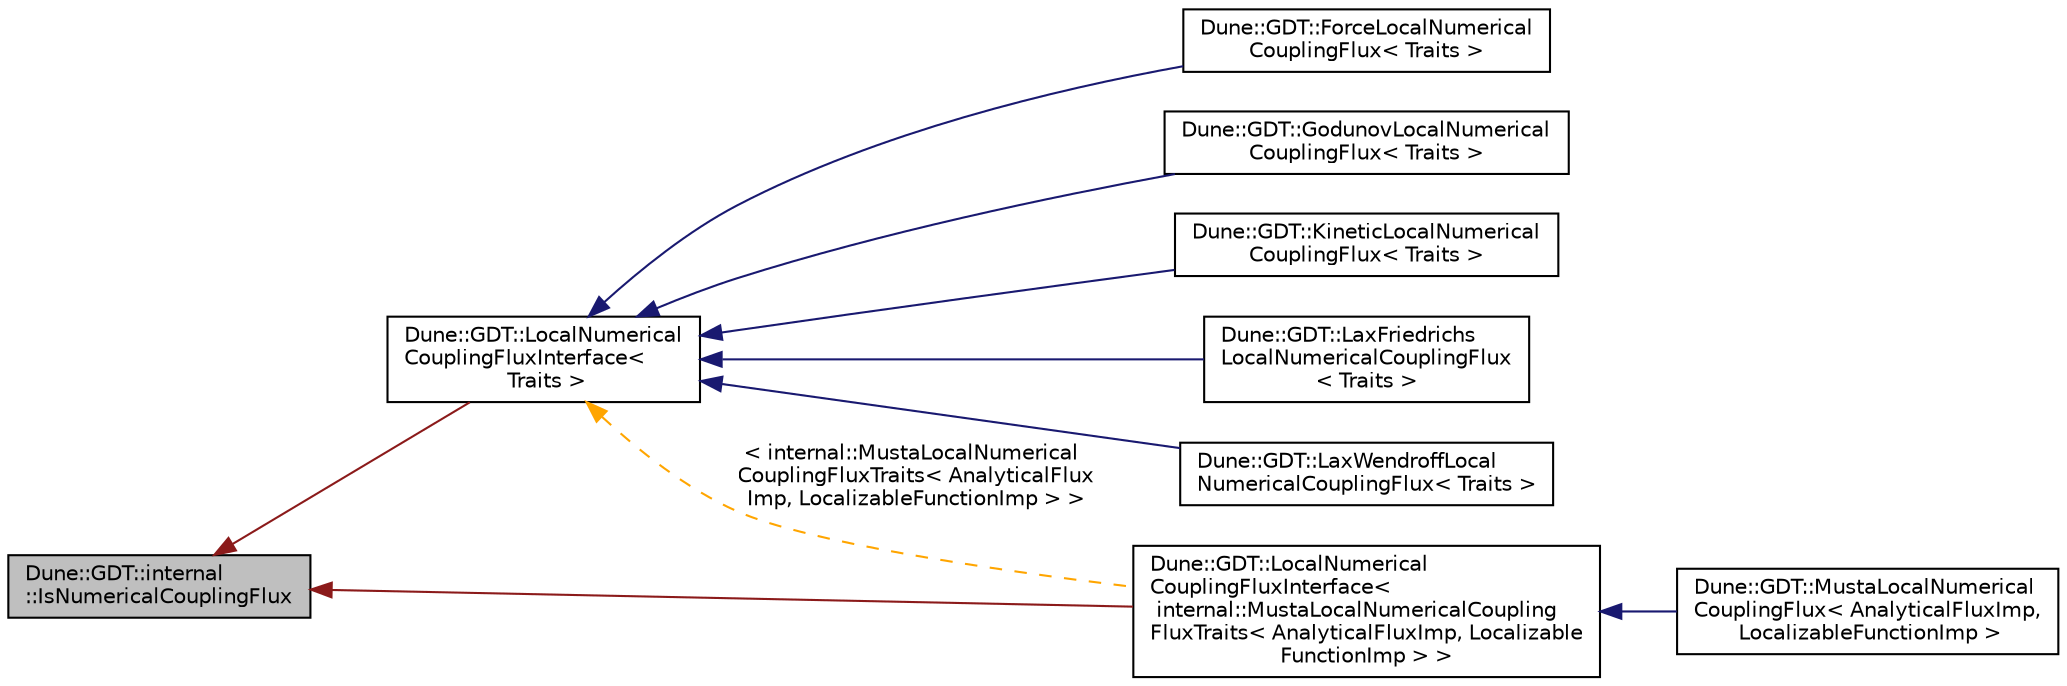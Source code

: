 digraph "Dune::GDT::internal::IsNumericalCouplingFlux"
{
  edge [fontname="Helvetica",fontsize="10",labelfontname="Helvetica",labelfontsize="10"];
  node [fontname="Helvetica",fontsize="10",shape=record];
  rankdir="LR";
  Node0 [label="Dune::GDT::internal\l::IsNumericalCouplingFlux",height=0.2,width=0.4,color="black", fillcolor="grey75", style="filled", fontcolor="black"];
  Node0 -> Node1 [dir="back",color="firebrick4",fontsize="10",style="solid",fontname="Helvetica"];
  Node1 [label="Dune::GDT::LocalNumerical\lCouplingFluxInterface\<\l Traits \>",height=0.2,width=0.4,color="black", fillcolor="white", style="filled",URL="$a01271.html"];
  Node1 -> Node2 [dir="back",color="midnightblue",fontsize="10",style="solid",fontname="Helvetica"];
  Node2 [label="Dune::GDT::ForceLocalNumerical\lCouplingFlux\< Traits \>",height=0.2,width=0.4,color="black", fillcolor="white", style="filled",URL="$a01211.html"];
  Node1 -> Node3 [dir="back",color="midnightblue",fontsize="10",style="solid",fontname="Helvetica"];
  Node3 [label="Dune::GDT::GodunovLocalNumerical\lCouplingFlux\< Traits \>",height=0.2,width=0.4,color="black", fillcolor="white", style="filled",URL="$a01227.html"];
  Node1 -> Node4 [dir="back",color="midnightblue",fontsize="10",style="solid",fontname="Helvetica"];
  Node4 [label="Dune::GDT::KineticLocalNumerical\lCouplingFlux\< Traits \>",height=0.2,width=0.4,color="black", fillcolor="white", style="filled",URL="$a01287.html",tooltip="Kinetic flux evaluation for inner intersections and periodic boundary intersections. "];
  Node1 -> Node5 [dir="back",color="midnightblue",fontsize="10",style="solid",fontname="Helvetica"];
  Node5 [label="Dune::GDT::LaxFriedrichs\lLocalNumericalCouplingFlux\l\< Traits \>",height=0.2,width=0.4,color="black", fillcolor="white", style="filled",URL="$a01307.html",tooltip="Lax-Friedrichs flux evaluation for inner intersections and periodic boundary intersections. "];
  Node1 -> Node6 [dir="back",color="midnightblue",fontsize="10",style="solid",fontname="Helvetica"];
  Node6 [label="Dune::GDT::LaxWendroffLocal\lNumericalCouplingFlux\< Traits \>",height=0.2,width=0.4,color="black", fillcolor="white", style="filled",URL="$a01335.html"];
  Node1 -> Node7 [dir="back",color="orange",fontsize="10",style="dashed",label=" \< internal::MustaLocalNumerical\lCouplingFluxTraits\< AnalyticalFlux\lImp, LocalizableFunctionImp \> \>" ,fontname="Helvetica"];
  Node7 [label="Dune::GDT::LocalNumerical\lCouplingFluxInterface\<\l internal::MustaLocalNumericalCoupling\lFluxTraits\< AnalyticalFluxImp, Localizable\lFunctionImp \> \>",height=0.2,width=0.4,color="black", fillcolor="white", style="filled",URL="$a01271.html"];
  Node7 -> Node8 [dir="back",color="midnightblue",fontsize="10",style="solid",fontname="Helvetica"];
  Node8 [label="Dune::GDT::MustaLocalNumerical\lCouplingFlux\< AnalyticalFluxImp,\l LocalizableFunctionImp \>",height=0.2,width=0.4,color="black", fillcolor="white", style="filled",URL="$a01355.html",tooltip="Lax-Friedrichs flux evaluation for inner intersections and periodic boundary intersections. "];
  Node0 -> Node7 [dir="back",color="firebrick4",fontsize="10",style="solid",fontname="Helvetica"];
}
